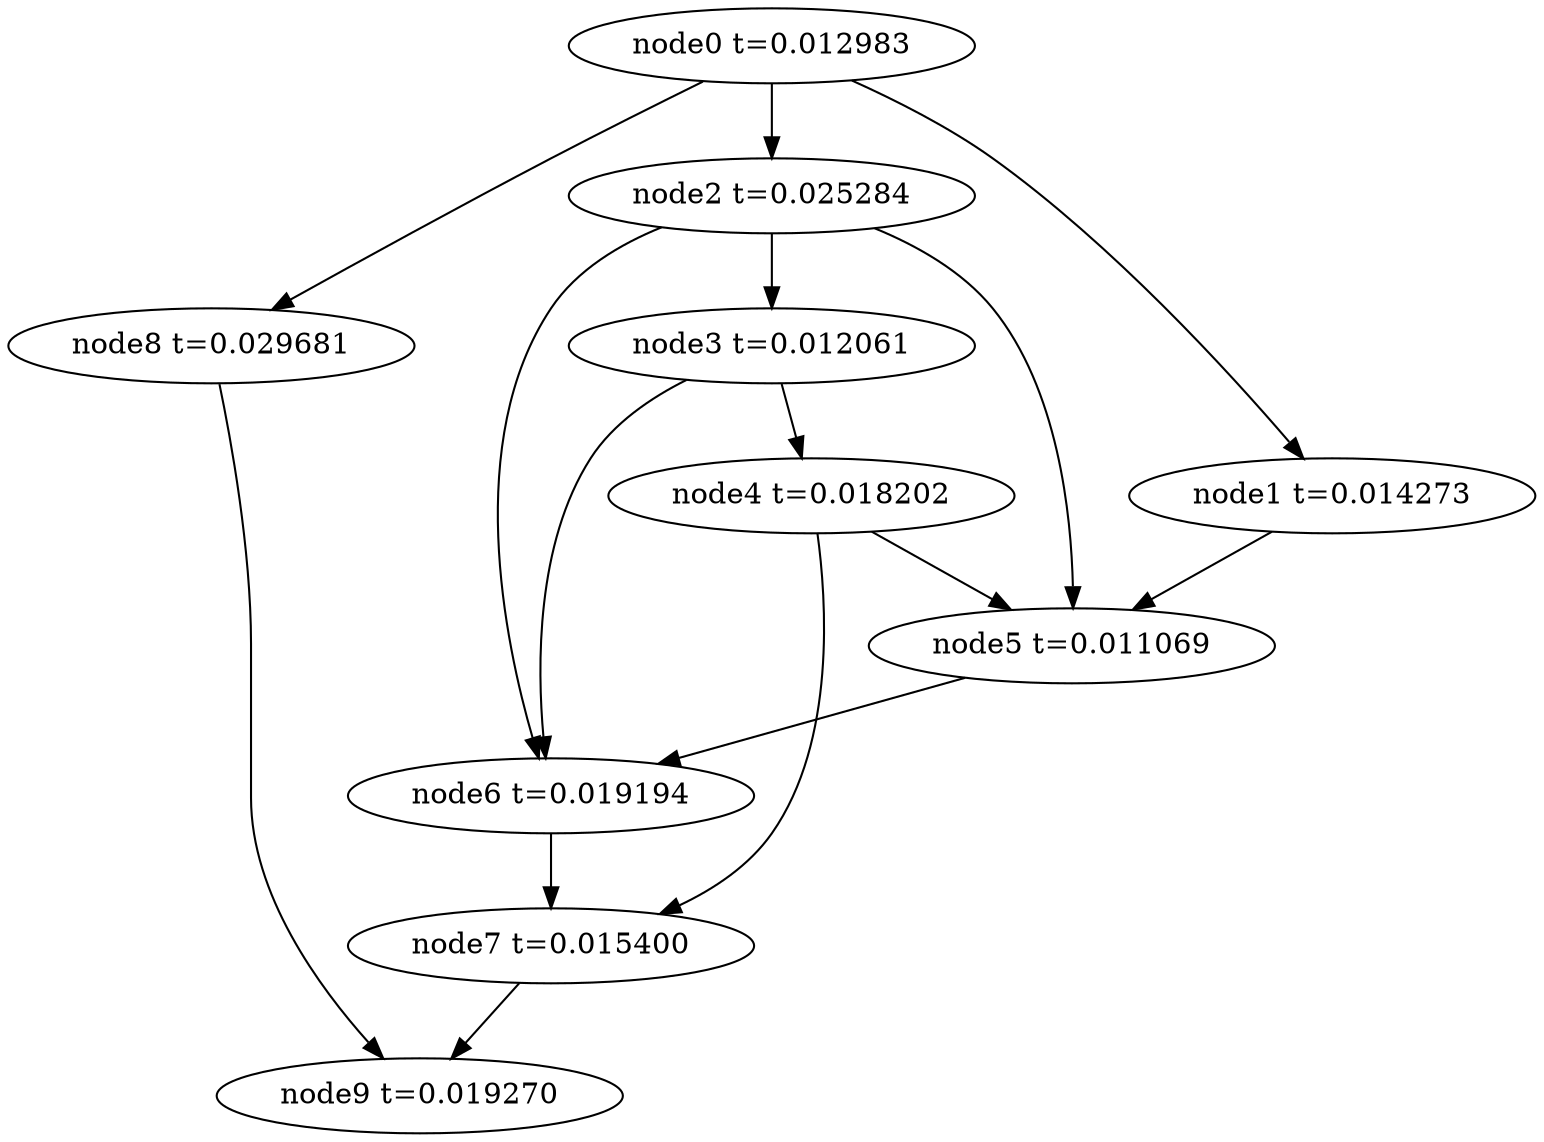 digraph g{
	node9[label="node9 t=0.019270"]
	node8 -> node9
	node8[label="node8 t=0.029681"];
	node7 -> node9
	node7[label="node7 t=0.015400"];
	node6 -> node7
	node6[label="node6 t=0.019194"];
	node5 -> node6
	node5[label="node5 t=0.011069"];
	node4 -> node7
	node4 -> node5
	node4[label="node4 t=0.018202"];
	node3 -> node6
	node3 -> node4
	node3[label="node3 t=0.012061"];
	node2 -> node6
	node2 -> node5
	node2 -> node3
	node2[label="node2 t=0.025284"];
	node1 -> node5
	node1[label="node1 t=0.014273"];
	node0 -> node8
	node0 -> node2
	node0 -> node1
	node0[label="node0 t=0.012983"];
}
